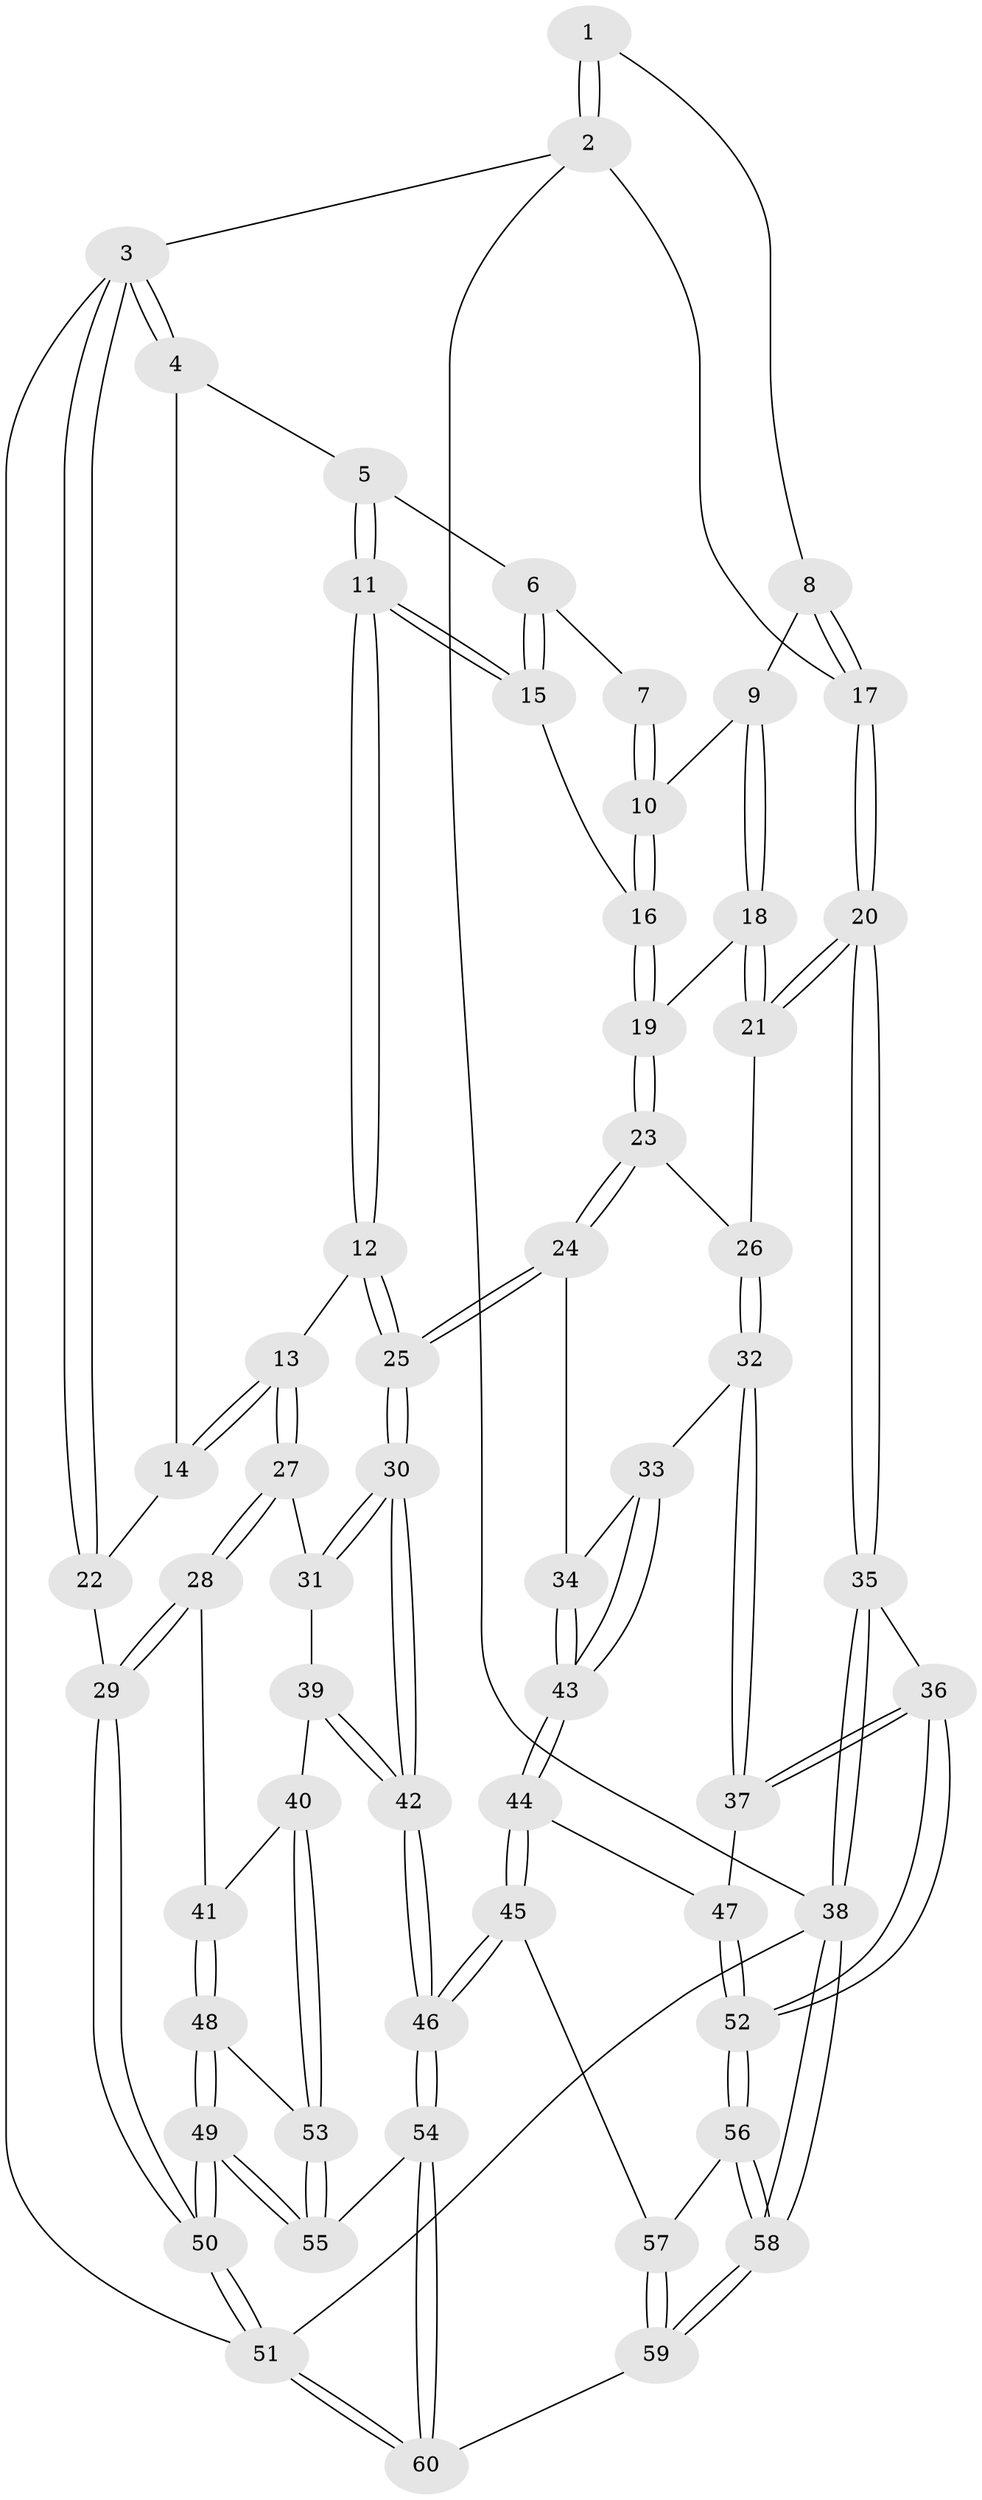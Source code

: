 // Generated by graph-tools (version 1.1) at 2025/11/02/27/25 16:11:51]
// undirected, 60 vertices, 147 edges
graph export_dot {
graph [start="1"]
  node [color=gray90,style=filled];
  1 [pos="+0.83826606161456+0"];
  2 [pos="+1+0"];
  3 [pos="+0+0"];
  4 [pos="+0.303123590175038+0"];
  5 [pos="+0.3840152320319015+0"];
  6 [pos="+0.4461709206420163+0"];
  7 [pos="+0.631822465627698+0"];
  8 [pos="+0.780545276018467+0.04688662894820726"];
  9 [pos="+0.7422526948482322+0.0890475818188072"];
  10 [pos="+0.7018571877200499+0.08590716881668885"];
  11 [pos="+0.2759511964735278+0.22550345251616824"];
  12 [pos="+0.2502702277168631+0.24988793650284086"];
  13 [pos="+0.2189023090262196+0.2612626680893168"];
  14 [pos="+0.1498664862032475+0.14085042316311136"];
  15 [pos="+0.5359727628399258+0.13943658987164534"];
  16 [pos="+0.5622862384761557+0.15905372465638998"];
  17 [pos="+1+0.10430890129651584"];
  18 [pos="+0.8418431538827328+0.21788791593398915"];
  19 [pos="+0.5924753090550988+0.24037592738774438"];
  20 [pos="+1+0.19478718455373517"];
  21 [pos="+0.9577594485075052+0.2772714685334284"];
  22 [pos="+0+0"];
  23 [pos="+0.5885504308625205+0.35085253326703614"];
  24 [pos="+0.5532090188830064+0.4179808275082345"];
  25 [pos="+0.5443295789381106+0.42100596760373815"];
  26 [pos="+0.8884066749724724+0.35187859434314783"];
  27 [pos="+0.1612541642880384+0.34264532538603176"];
  28 [pos="+0.04782312738846547+0.3885322007838379"];
  29 [pos="+0+0.3927137410720908"];
  30 [pos="+0.505468730521393+0.4621210711010279"];
  31 [pos="+0.26390672064298604+0.47144279439670045"];
  32 [pos="+0.8420330300441762+0.4819831307485096"];
  33 [pos="+0.7735903574353122+0.49219647538003797"];
  34 [pos="+0.5542206646250386+0.4189550341366408"];
  35 [pos="+1+0.6401332982246752"];
  36 [pos="+1+0.6479088327511532"];
  37 [pos="+0.8798786512217037+0.5986915614092876"];
  38 [pos="+1+1"];
  39 [pos="+0.26443870117221746+0.473887065727685"];
  40 [pos="+0.24847410357606928+0.6409654343753097"];
  41 [pos="+0.11220052982752847+0.5962042619802455"];
  42 [pos="+0.44083860239825207+0.6263535237407559"];
  43 [pos="+0.6610080063680315+0.6214829525429951"];
  44 [pos="+0.6663409724956021+0.6728375789499478"];
  45 [pos="+0.6550381587663267+0.6954128685853556"];
  46 [pos="+0.4274560596582104+0.7962220051658264"];
  47 [pos="+0.8670043603202066+0.6148593319230107"];
  48 [pos="+0.05558367955166263+0.7107763707147733"];
  49 [pos="+0+0.892106468540211"];
  50 [pos="+0+1"];
  51 [pos="+0+1"];
  52 [pos="+0.8556887075807732+0.835981353194646"];
  53 [pos="+0.26870780148934215+0.6806704778319277"];
  54 [pos="+0.4070281746667302+0.8232874683671659"];
  55 [pos="+0.3930984099025078+0.8186091583701328"];
  56 [pos="+0.8511494183824314+0.844156823897215"];
  57 [pos="+0.801497024355777+0.8446020712365097"];
  58 [pos="+1+1"];
  59 [pos="+0.5016033817625282+1"];
  60 [pos="+0.48918590121915206+1"];
  1 -- 2;
  1 -- 2;
  1 -- 8;
  2 -- 3;
  2 -- 17;
  2 -- 38;
  3 -- 4;
  3 -- 4;
  3 -- 22;
  3 -- 22;
  3 -- 51;
  4 -- 5;
  4 -- 14;
  5 -- 6;
  5 -- 11;
  5 -- 11;
  6 -- 7;
  6 -- 15;
  6 -- 15;
  7 -- 10;
  7 -- 10;
  8 -- 9;
  8 -- 17;
  8 -- 17;
  9 -- 10;
  9 -- 18;
  9 -- 18;
  10 -- 16;
  10 -- 16;
  11 -- 12;
  11 -- 12;
  11 -- 15;
  11 -- 15;
  12 -- 13;
  12 -- 25;
  12 -- 25;
  13 -- 14;
  13 -- 14;
  13 -- 27;
  13 -- 27;
  14 -- 22;
  15 -- 16;
  16 -- 19;
  16 -- 19;
  17 -- 20;
  17 -- 20;
  18 -- 19;
  18 -- 21;
  18 -- 21;
  19 -- 23;
  19 -- 23;
  20 -- 21;
  20 -- 21;
  20 -- 35;
  20 -- 35;
  21 -- 26;
  22 -- 29;
  23 -- 24;
  23 -- 24;
  23 -- 26;
  24 -- 25;
  24 -- 25;
  24 -- 34;
  25 -- 30;
  25 -- 30;
  26 -- 32;
  26 -- 32;
  27 -- 28;
  27 -- 28;
  27 -- 31;
  28 -- 29;
  28 -- 29;
  28 -- 41;
  29 -- 50;
  29 -- 50;
  30 -- 31;
  30 -- 31;
  30 -- 42;
  30 -- 42;
  31 -- 39;
  32 -- 33;
  32 -- 37;
  32 -- 37;
  33 -- 34;
  33 -- 43;
  33 -- 43;
  34 -- 43;
  34 -- 43;
  35 -- 36;
  35 -- 38;
  35 -- 38;
  36 -- 37;
  36 -- 37;
  36 -- 52;
  36 -- 52;
  37 -- 47;
  38 -- 58;
  38 -- 58;
  38 -- 51;
  39 -- 40;
  39 -- 42;
  39 -- 42;
  40 -- 41;
  40 -- 53;
  40 -- 53;
  41 -- 48;
  41 -- 48;
  42 -- 46;
  42 -- 46;
  43 -- 44;
  43 -- 44;
  44 -- 45;
  44 -- 45;
  44 -- 47;
  45 -- 46;
  45 -- 46;
  45 -- 57;
  46 -- 54;
  46 -- 54;
  47 -- 52;
  47 -- 52;
  48 -- 49;
  48 -- 49;
  48 -- 53;
  49 -- 50;
  49 -- 50;
  49 -- 55;
  49 -- 55;
  50 -- 51;
  50 -- 51;
  51 -- 60;
  51 -- 60;
  52 -- 56;
  52 -- 56;
  53 -- 55;
  53 -- 55;
  54 -- 55;
  54 -- 60;
  54 -- 60;
  56 -- 57;
  56 -- 58;
  56 -- 58;
  57 -- 59;
  57 -- 59;
  58 -- 59;
  58 -- 59;
  59 -- 60;
}
